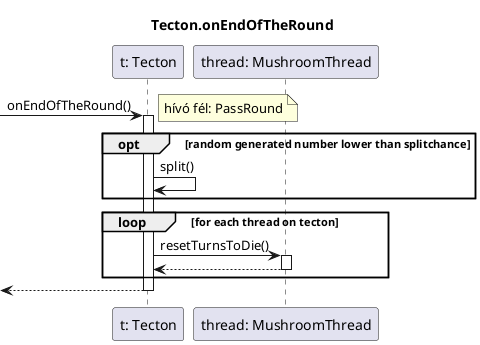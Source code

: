 @startuml endofround_tecton

title Tecton.onEndOfTheRound

participant "t: Tecton" as tecton
participant "thread: MushroomThread" as thread

-> tecton: onEndOfTheRound()
note right: hívó fél: PassRound
activate tecton

opt random generated number lower than splitchance
	tecton -> tecton: split()
end

loop for each thread on tecton
    tecton -> thread: resetTurnsToDie()
    activate thread
    tecton <-- thread
    deactivate thread
end
<-- tecton
deactivate tecton
@enduml
